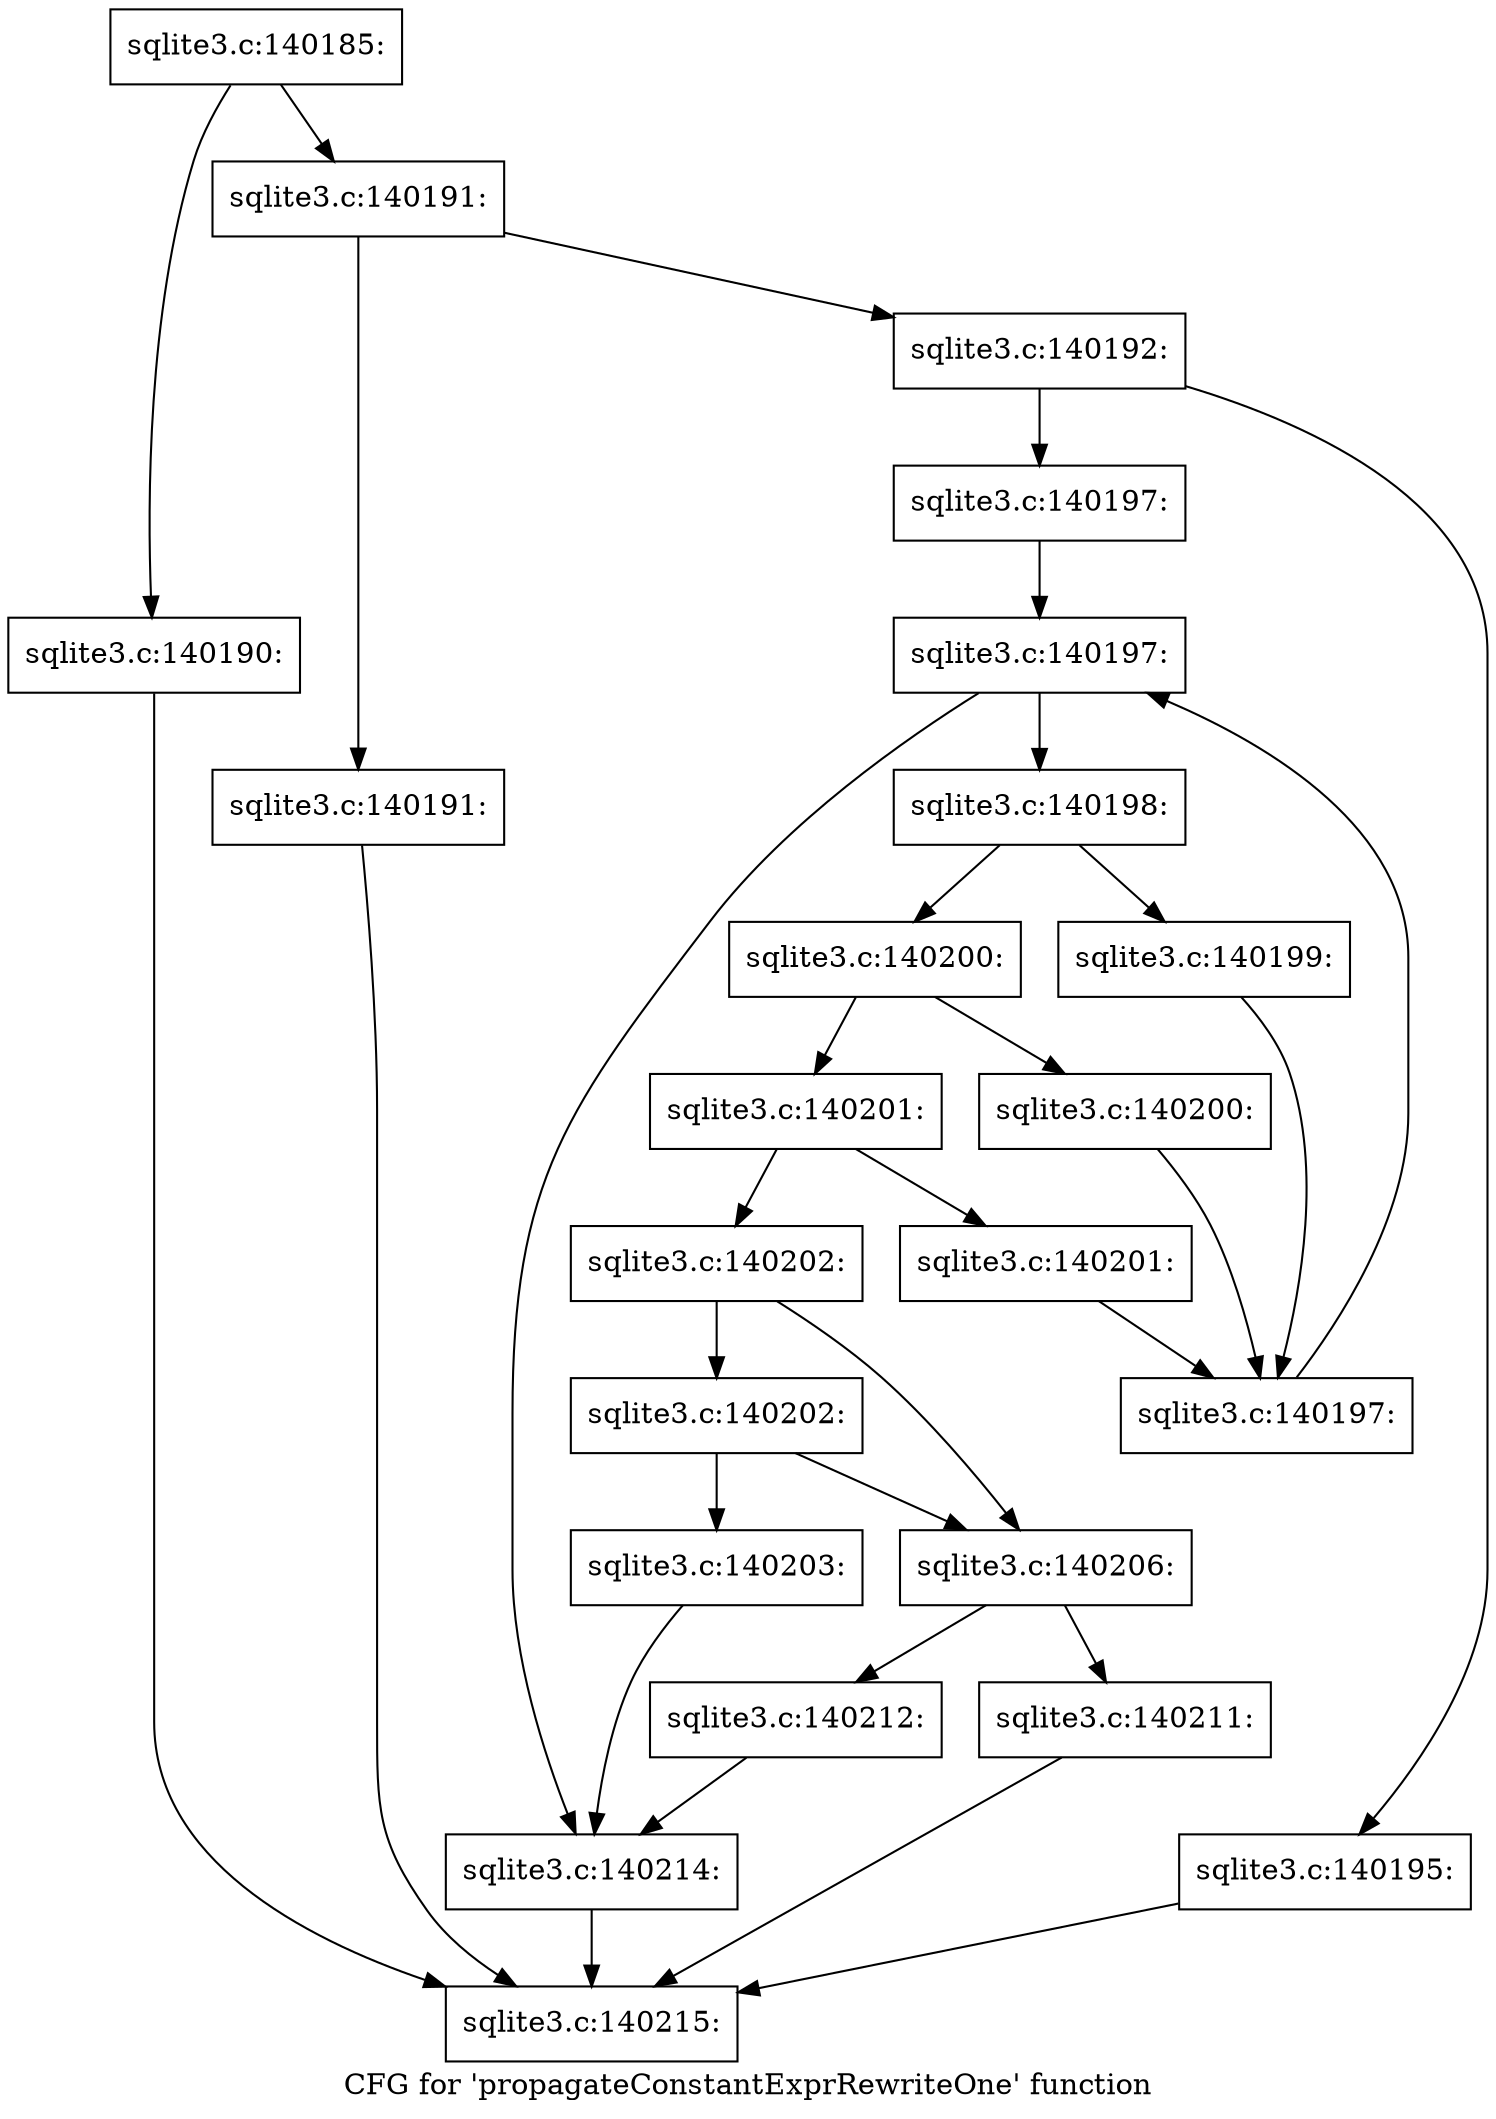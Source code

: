 digraph "CFG for 'propagateConstantExprRewriteOne' function" {
	label="CFG for 'propagateConstantExprRewriteOne' function";

	Node0x55c0f94a1a80 [shape=record,label="{sqlite3.c:140185:}"];
	Node0x55c0f94a1a80 -> Node0x55c0f94a69f0;
	Node0x55c0f94a1a80 -> Node0x55c0f94a6a40;
	Node0x55c0f94a69f0 [shape=record,label="{sqlite3.c:140190:}"];
	Node0x55c0f94a69f0 -> Node0x55c0f94a1c00;
	Node0x55c0f94a6a40 [shape=record,label="{sqlite3.c:140191:}"];
	Node0x55c0f94a6a40 -> Node0x55c0f94a7100;
	Node0x55c0f94a6a40 -> Node0x55c0f94a7150;
	Node0x55c0f94a7100 [shape=record,label="{sqlite3.c:140191:}"];
	Node0x55c0f94a7100 -> Node0x55c0f94a1c00;
	Node0x55c0f94a7150 [shape=record,label="{sqlite3.c:140192:}"];
	Node0x55c0f94a7150 -> Node0x55c0f94a77e0;
	Node0x55c0f94a7150 -> Node0x55c0f94a7830;
	Node0x55c0f94a77e0 [shape=record,label="{sqlite3.c:140195:}"];
	Node0x55c0f94a77e0 -> Node0x55c0f94a1c00;
	Node0x55c0f94a7830 [shape=record,label="{sqlite3.c:140197:}"];
	Node0x55c0f94a7830 -> Node0x55c0f94a8030;
	Node0x55c0f94a8030 [shape=record,label="{sqlite3.c:140197:}"];
	Node0x55c0f94a8030 -> Node0x55c0f94a8250;
	Node0x55c0f94a8030 -> Node0x55c0f94a7e80;
	Node0x55c0f94a8250 [shape=record,label="{sqlite3.c:140198:}"];
	Node0x55c0f94a8250 -> Node0x55c0f94a9050;
	Node0x55c0f94a8250 -> Node0x55c0f94a90a0;
	Node0x55c0f94a9050 [shape=record,label="{sqlite3.c:140199:}"];
	Node0x55c0f94a9050 -> Node0x55c0f94a81c0;
	Node0x55c0f94a90a0 [shape=record,label="{sqlite3.c:140200:}"];
	Node0x55c0f94a90a0 -> Node0x55c0f94a9510;
	Node0x55c0f94a90a0 -> Node0x55c0f94a9560;
	Node0x55c0f94a9510 [shape=record,label="{sqlite3.c:140200:}"];
	Node0x55c0f94a9510 -> Node0x55c0f94a81c0;
	Node0x55c0f94a9560 [shape=record,label="{sqlite3.c:140201:}"];
	Node0x55c0f94a9560 -> Node0x55c0f94a9c90;
	Node0x55c0f94a9560 -> Node0x55c0f94a9ce0;
	Node0x55c0f94a9c90 [shape=record,label="{sqlite3.c:140201:}"];
	Node0x55c0f94a9c90 -> Node0x55c0f94a81c0;
	Node0x55c0f94a9ce0 [shape=record,label="{sqlite3.c:140202:}"];
	Node0x55c0f94a9ce0 -> Node0x55c0f94aa590;
	Node0x55c0f94a9ce0 -> Node0x55c0f94aa540;
	Node0x55c0f94aa590 [shape=record,label="{sqlite3.c:140202:}"];
	Node0x55c0f94aa590 -> Node0x55c0f94aa4f0;
	Node0x55c0f94aa590 -> Node0x55c0f94aa540;
	Node0x55c0f94aa4f0 [shape=record,label="{sqlite3.c:140203:}"];
	Node0x55c0f94aa4f0 -> Node0x55c0f94a7e80;
	Node0x55c0f94aa540 [shape=record,label="{sqlite3.c:140206:}"];
	Node0x55c0f94aa540 -> Node0x55c0f94ac400;
	Node0x55c0f94aa540 -> Node0x55c0f94ac450;
	Node0x55c0f94ac400 [shape=record,label="{sqlite3.c:140211:}"];
	Node0x55c0f94ac400 -> Node0x55c0f94a1c00;
	Node0x55c0f94ac450 [shape=record,label="{sqlite3.c:140212:}"];
	Node0x55c0f94ac450 -> Node0x55c0f94a7e80;
	Node0x55c0f94a81c0 [shape=record,label="{sqlite3.c:140197:}"];
	Node0x55c0f94a81c0 -> Node0x55c0f94a8030;
	Node0x55c0f94a7e80 [shape=record,label="{sqlite3.c:140214:}"];
	Node0x55c0f94a7e80 -> Node0x55c0f94a1c00;
	Node0x55c0f94a1c00 [shape=record,label="{sqlite3.c:140215:}"];
}
